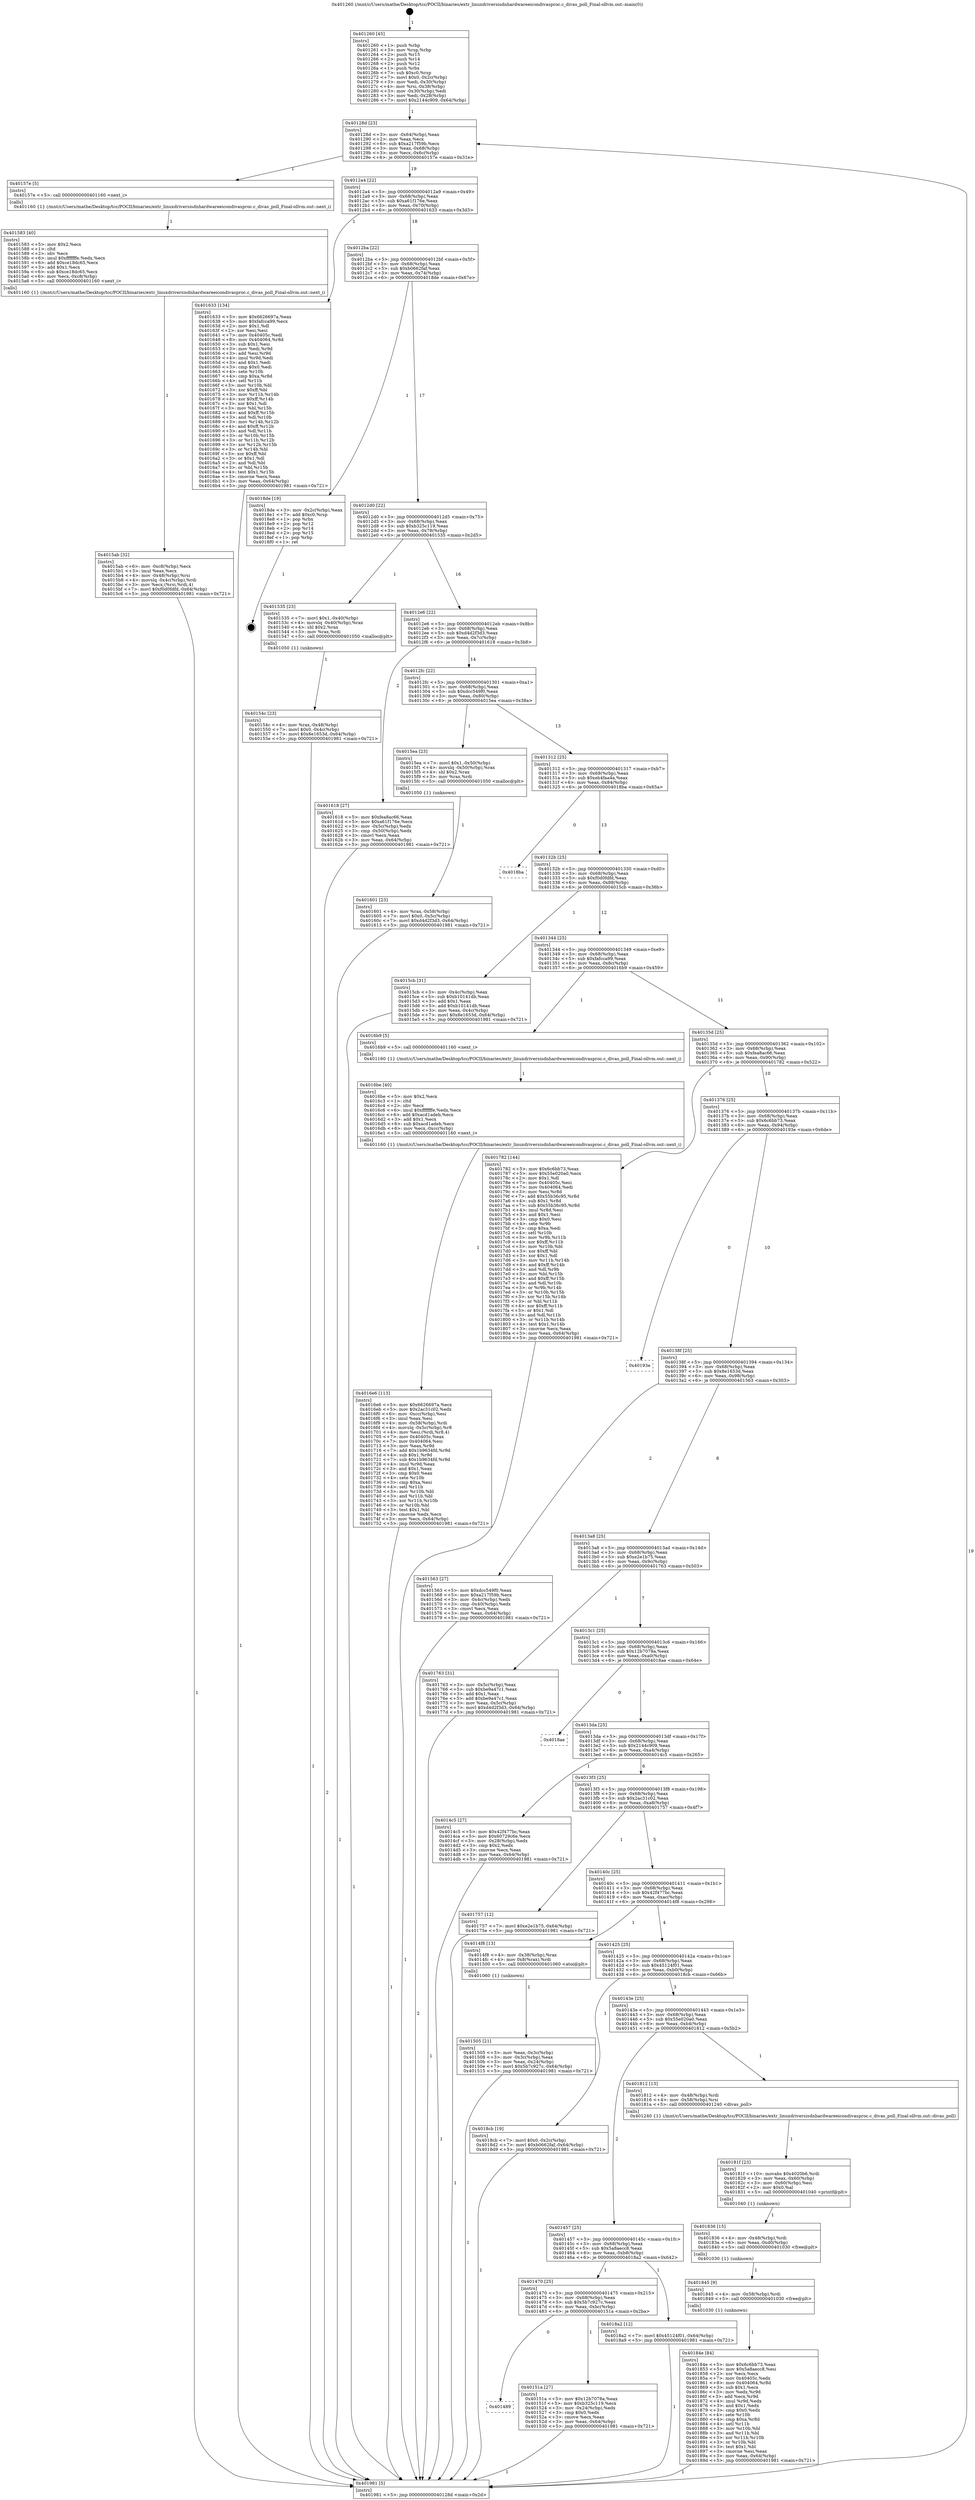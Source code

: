 digraph "0x401260" {
  label = "0x401260 (/mnt/c/Users/mathe/Desktop/tcc/POCII/binaries/extr_linuxdriversisdnhardwareeicondivasproc.c_divas_poll_Final-ollvm.out::main(0))"
  labelloc = "t"
  node[shape=record]

  Entry [label="",width=0.3,height=0.3,shape=circle,fillcolor=black,style=filled]
  "0x40128d" [label="{
     0x40128d [23]\l
     | [instrs]\l
     &nbsp;&nbsp;0x40128d \<+3\>: mov -0x64(%rbp),%eax\l
     &nbsp;&nbsp;0x401290 \<+2\>: mov %eax,%ecx\l
     &nbsp;&nbsp;0x401292 \<+6\>: sub $0xa217f59b,%ecx\l
     &nbsp;&nbsp;0x401298 \<+3\>: mov %eax,-0x68(%rbp)\l
     &nbsp;&nbsp;0x40129b \<+3\>: mov %ecx,-0x6c(%rbp)\l
     &nbsp;&nbsp;0x40129e \<+6\>: je 000000000040157e \<main+0x31e\>\l
  }"]
  "0x40157e" [label="{
     0x40157e [5]\l
     | [instrs]\l
     &nbsp;&nbsp;0x40157e \<+5\>: call 0000000000401160 \<next_i\>\l
     | [calls]\l
     &nbsp;&nbsp;0x401160 \{1\} (/mnt/c/Users/mathe/Desktop/tcc/POCII/binaries/extr_linuxdriversisdnhardwareeicondivasproc.c_divas_poll_Final-ollvm.out::next_i)\l
  }"]
  "0x4012a4" [label="{
     0x4012a4 [22]\l
     | [instrs]\l
     &nbsp;&nbsp;0x4012a4 \<+5\>: jmp 00000000004012a9 \<main+0x49\>\l
     &nbsp;&nbsp;0x4012a9 \<+3\>: mov -0x68(%rbp),%eax\l
     &nbsp;&nbsp;0x4012ac \<+5\>: sub $0xa61f176e,%eax\l
     &nbsp;&nbsp;0x4012b1 \<+3\>: mov %eax,-0x70(%rbp)\l
     &nbsp;&nbsp;0x4012b4 \<+6\>: je 0000000000401633 \<main+0x3d3\>\l
  }"]
  Exit [label="",width=0.3,height=0.3,shape=circle,fillcolor=black,style=filled,peripheries=2]
  "0x401633" [label="{
     0x401633 [134]\l
     | [instrs]\l
     &nbsp;&nbsp;0x401633 \<+5\>: mov $0x6626697a,%eax\l
     &nbsp;&nbsp;0x401638 \<+5\>: mov $0xfafcca99,%ecx\l
     &nbsp;&nbsp;0x40163d \<+2\>: mov $0x1,%dl\l
     &nbsp;&nbsp;0x40163f \<+2\>: xor %esi,%esi\l
     &nbsp;&nbsp;0x401641 \<+7\>: mov 0x40405c,%edi\l
     &nbsp;&nbsp;0x401648 \<+8\>: mov 0x404064,%r8d\l
     &nbsp;&nbsp;0x401650 \<+3\>: sub $0x1,%esi\l
     &nbsp;&nbsp;0x401653 \<+3\>: mov %edi,%r9d\l
     &nbsp;&nbsp;0x401656 \<+3\>: add %esi,%r9d\l
     &nbsp;&nbsp;0x401659 \<+4\>: imul %r9d,%edi\l
     &nbsp;&nbsp;0x40165d \<+3\>: and $0x1,%edi\l
     &nbsp;&nbsp;0x401660 \<+3\>: cmp $0x0,%edi\l
     &nbsp;&nbsp;0x401663 \<+4\>: sete %r10b\l
     &nbsp;&nbsp;0x401667 \<+4\>: cmp $0xa,%r8d\l
     &nbsp;&nbsp;0x40166b \<+4\>: setl %r11b\l
     &nbsp;&nbsp;0x40166f \<+3\>: mov %r10b,%bl\l
     &nbsp;&nbsp;0x401672 \<+3\>: xor $0xff,%bl\l
     &nbsp;&nbsp;0x401675 \<+3\>: mov %r11b,%r14b\l
     &nbsp;&nbsp;0x401678 \<+4\>: xor $0xff,%r14b\l
     &nbsp;&nbsp;0x40167c \<+3\>: xor $0x1,%dl\l
     &nbsp;&nbsp;0x40167f \<+3\>: mov %bl,%r15b\l
     &nbsp;&nbsp;0x401682 \<+4\>: and $0xff,%r15b\l
     &nbsp;&nbsp;0x401686 \<+3\>: and %dl,%r10b\l
     &nbsp;&nbsp;0x401689 \<+3\>: mov %r14b,%r12b\l
     &nbsp;&nbsp;0x40168c \<+4\>: and $0xff,%r12b\l
     &nbsp;&nbsp;0x401690 \<+3\>: and %dl,%r11b\l
     &nbsp;&nbsp;0x401693 \<+3\>: or %r10b,%r15b\l
     &nbsp;&nbsp;0x401696 \<+3\>: or %r11b,%r12b\l
     &nbsp;&nbsp;0x401699 \<+3\>: xor %r12b,%r15b\l
     &nbsp;&nbsp;0x40169c \<+3\>: or %r14b,%bl\l
     &nbsp;&nbsp;0x40169f \<+3\>: xor $0xff,%bl\l
     &nbsp;&nbsp;0x4016a2 \<+3\>: or $0x1,%dl\l
     &nbsp;&nbsp;0x4016a5 \<+2\>: and %dl,%bl\l
     &nbsp;&nbsp;0x4016a7 \<+3\>: or %bl,%r15b\l
     &nbsp;&nbsp;0x4016aa \<+4\>: test $0x1,%r15b\l
     &nbsp;&nbsp;0x4016ae \<+3\>: cmovne %ecx,%eax\l
     &nbsp;&nbsp;0x4016b1 \<+3\>: mov %eax,-0x64(%rbp)\l
     &nbsp;&nbsp;0x4016b4 \<+5\>: jmp 0000000000401981 \<main+0x721\>\l
  }"]
  "0x4012ba" [label="{
     0x4012ba [22]\l
     | [instrs]\l
     &nbsp;&nbsp;0x4012ba \<+5\>: jmp 00000000004012bf \<main+0x5f\>\l
     &nbsp;&nbsp;0x4012bf \<+3\>: mov -0x68(%rbp),%eax\l
     &nbsp;&nbsp;0x4012c2 \<+5\>: sub $0xb0662faf,%eax\l
     &nbsp;&nbsp;0x4012c7 \<+3\>: mov %eax,-0x74(%rbp)\l
     &nbsp;&nbsp;0x4012ca \<+6\>: je 00000000004018de \<main+0x67e\>\l
  }"]
  "0x40184e" [label="{
     0x40184e [84]\l
     | [instrs]\l
     &nbsp;&nbsp;0x40184e \<+5\>: mov $0x6c6bb73,%eax\l
     &nbsp;&nbsp;0x401853 \<+5\>: mov $0x5a8aecc8,%esi\l
     &nbsp;&nbsp;0x401858 \<+2\>: xor %ecx,%ecx\l
     &nbsp;&nbsp;0x40185a \<+7\>: mov 0x40405c,%edx\l
     &nbsp;&nbsp;0x401861 \<+8\>: mov 0x404064,%r8d\l
     &nbsp;&nbsp;0x401869 \<+3\>: sub $0x1,%ecx\l
     &nbsp;&nbsp;0x40186c \<+3\>: mov %edx,%r9d\l
     &nbsp;&nbsp;0x40186f \<+3\>: add %ecx,%r9d\l
     &nbsp;&nbsp;0x401872 \<+4\>: imul %r9d,%edx\l
     &nbsp;&nbsp;0x401876 \<+3\>: and $0x1,%edx\l
     &nbsp;&nbsp;0x401879 \<+3\>: cmp $0x0,%edx\l
     &nbsp;&nbsp;0x40187c \<+4\>: sete %r10b\l
     &nbsp;&nbsp;0x401880 \<+4\>: cmp $0xa,%r8d\l
     &nbsp;&nbsp;0x401884 \<+4\>: setl %r11b\l
     &nbsp;&nbsp;0x401888 \<+3\>: mov %r10b,%bl\l
     &nbsp;&nbsp;0x40188b \<+3\>: and %r11b,%bl\l
     &nbsp;&nbsp;0x40188e \<+3\>: xor %r11b,%r10b\l
     &nbsp;&nbsp;0x401891 \<+3\>: or %r10b,%bl\l
     &nbsp;&nbsp;0x401894 \<+3\>: test $0x1,%bl\l
     &nbsp;&nbsp;0x401897 \<+3\>: cmovne %esi,%eax\l
     &nbsp;&nbsp;0x40189a \<+3\>: mov %eax,-0x64(%rbp)\l
     &nbsp;&nbsp;0x40189d \<+5\>: jmp 0000000000401981 \<main+0x721\>\l
  }"]
  "0x4018de" [label="{
     0x4018de [19]\l
     | [instrs]\l
     &nbsp;&nbsp;0x4018de \<+3\>: mov -0x2c(%rbp),%eax\l
     &nbsp;&nbsp;0x4018e1 \<+7\>: add $0xc0,%rsp\l
     &nbsp;&nbsp;0x4018e8 \<+1\>: pop %rbx\l
     &nbsp;&nbsp;0x4018e9 \<+2\>: pop %r12\l
     &nbsp;&nbsp;0x4018eb \<+2\>: pop %r14\l
     &nbsp;&nbsp;0x4018ed \<+2\>: pop %r15\l
     &nbsp;&nbsp;0x4018ef \<+1\>: pop %rbp\l
     &nbsp;&nbsp;0x4018f0 \<+1\>: ret\l
  }"]
  "0x4012d0" [label="{
     0x4012d0 [22]\l
     | [instrs]\l
     &nbsp;&nbsp;0x4012d0 \<+5\>: jmp 00000000004012d5 \<main+0x75\>\l
     &nbsp;&nbsp;0x4012d5 \<+3\>: mov -0x68(%rbp),%eax\l
     &nbsp;&nbsp;0x4012d8 \<+5\>: sub $0xb325c119,%eax\l
     &nbsp;&nbsp;0x4012dd \<+3\>: mov %eax,-0x78(%rbp)\l
     &nbsp;&nbsp;0x4012e0 \<+6\>: je 0000000000401535 \<main+0x2d5\>\l
  }"]
  "0x401845" [label="{
     0x401845 [9]\l
     | [instrs]\l
     &nbsp;&nbsp;0x401845 \<+4\>: mov -0x58(%rbp),%rdi\l
     &nbsp;&nbsp;0x401849 \<+5\>: call 0000000000401030 \<free@plt\>\l
     | [calls]\l
     &nbsp;&nbsp;0x401030 \{1\} (unknown)\l
  }"]
  "0x401535" [label="{
     0x401535 [23]\l
     | [instrs]\l
     &nbsp;&nbsp;0x401535 \<+7\>: movl $0x1,-0x40(%rbp)\l
     &nbsp;&nbsp;0x40153c \<+4\>: movslq -0x40(%rbp),%rax\l
     &nbsp;&nbsp;0x401540 \<+4\>: shl $0x2,%rax\l
     &nbsp;&nbsp;0x401544 \<+3\>: mov %rax,%rdi\l
     &nbsp;&nbsp;0x401547 \<+5\>: call 0000000000401050 \<malloc@plt\>\l
     | [calls]\l
     &nbsp;&nbsp;0x401050 \{1\} (unknown)\l
  }"]
  "0x4012e6" [label="{
     0x4012e6 [22]\l
     | [instrs]\l
     &nbsp;&nbsp;0x4012e6 \<+5\>: jmp 00000000004012eb \<main+0x8b\>\l
     &nbsp;&nbsp;0x4012eb \<+3\>: mov -0x68(%rbp),%eax\l
     &nbsp;&nbsp;0x4012ee \<+5\>: sub $0xd4d2f3d3,%eax\l
     &nbsp;&nbsp;0x4012f3 \<+3\>: mov %eax,-0x7c(%rbp)\l
     &nbsp;&nbsp;0x4012f6 \<+6\>: je 0000000000401618 \<main+0x3b8\>\l
  }"]
  "0x401836" [label="{
     0x401836 [15]\l
     | [instrs]\l
     &nbsp;&nbsp;0x401836 \<+4\>: mov -0x48(%rbp),%rdi\l
     &nbsp;&nbsp;0x40183a \<+6\>: mov %eax,-0xd0(%rbp)\l
     &nbsp;&nbsp;0x401840 \<+5\>: call 0000000000401030 \<free@plt\>\l
     | [calls]\l
     &nbsp;&nbsp;0x401030 \{1\} (unknown)\l
  }"]
  "0x401618" [label="{
     0x401618 [27]\l
     | [instrs]\l
     &nbsp;&nbsp;0x401618 \<+5\>: mov $0xfea8ac66,%eax\l
     &nbsp;&nbsp;0x40161d \<+5\>: mov $0xa61f176e,%ecx\l
     &nbsp;&nbsp;0x401622 \<+3\>: mov -0x5c(%rbp),%edx\l
     &nbsp;&nbsp;0x401625 \<+3\>: cmp -0x50(%rbp),%edx\l
     &nbsp;&nbsp;0x401628 \<+3\>: cmovl %ecx,%eax\l
     &nbsp;&nbsp;0x40162b \<+3\>: mov %eax,-0x64(%rbp)\l
     &nbsp;&nbsp;0x40162e \<+5\>: jmp 0000000000401981 \<main+0x721\>\l
  }"]
  "0x4012fc" [label="{
     0x4012fc [22]\l
     | [instrs]\l
     &nbsp;&nbsp;0x4012fc \<+5\>: jmp 0000000000401301 \<main+0xa1\>\l
     &nbsp;&nbsp;0x401301 \<+3\>: mov -0x68(%rbp),%eax\l
     &nbsp;&nbsp;0x401304 \<+5\>: sub $0xdcc549f0,%eax\l
     &nbsp;&nbsp;0x401309 \<+3\>: mov %eax,-0x80(%rbp)\l
     &nbsp;&nbsp;0x40130c \<+6\>: je 00000000004015ea \<main+0x38a\>\l
  }"]
  "0x40181f" [label="{
     0x40181f [23]\l
     | [instrs]\l
     &nbsp;&nbsp;0x40181f \<+10\>: movabs $0x4020b6,%rdi\l
     &nbsp;&nbsp;0x401829 \<+3\>: mov %eax,-0x60(%rbp)\l
     &nbsp;&nbsp;0x40182c \<+3\>: mov -0x60(%rbp),%esi\l
     &nbsp;&nbsp;0x40182f \<+2\>: mov $0x0,%al\l
     &nbsp;&nbsp;0x401831 \<+5\>: call 0000000000401040 \<printf@plt\>\l
     | [calls]\l
     &nbsp;&nbsp;0x401040 \{1\} (unknown)\l
  }"]
  "0x4015ea" [label="{
     0x4015ea [23]\l
     | [instrs]\l
     &nbsp;&nbsp;0x4015ea \<+7\>: movl $0x1,-0x50(%rbp)\l
     &nbsp;&nbsp;0x4015f1 \<+4\>: movslq -0x50(%rbp),%rax\l
     &nbsp;&nbsp;0x4015f5 \<+4\>: shl $0x2,%rax\l
     &nbsp;&nbsp;0x4015f9 \<+3\>: mov %rax,%rdi\l
     &nbsp;&nbsp;0x4015fc \<+5\>: call 0000000000401050 \<malloc@plt\>\l
     | [calls]\l
     &nbsp;&nbsp;0x401050 \{1\} (unknown)\l
  }"]
  "0x401312" [label="{
     0x401312 [25]\l
     | [instrs]\l
     &nbsp;&nbsp;0x401312 \<+5\>: jmp 0000000000401317 \<main+0xb7\>\l
     &nbsp;&nbsp;0x401317 \<+3\>: mov -0x68(%rbp),%eax\l
     &nbsp;&nbsp;0x40131a \<+5\>: sub $0xeb4faa4a,%eax\l
     &nbsp;&nbsp;0x40131f \<+6\>: mov %eax,-0x84(%rbp)\l
     &nbsp;&nbsp;0x401325 \<+6\>: je 00000000004018ba \<main+0x65a\>\l
  }"]
  "0x4016e6" [label="{
     0x4016e6 [113]\l
     | [instrs]\l
     &nbsp;&nbsp;0x4016e6 \<+5\>: mov $0x6626697a,%ecx\l
     &nbsp;&nbsp;0x4016eb \<+5\>: mov $0x2ac31c02,%edx\l
     &nbsp;&nbsp;0x4016f0 \<+6\>: mov -0xcc(%rbp),%esi\l
     &nbsp;&nbsp;0x4016f6 \<+3\>: imul %eax,%esi\l
     &nbsp;&nbsp;0x4016f9 \<+4\>: mov -0x58(%rbp),%rdi\l
     &nbsp;&nbsp;0x4016fd \<+4\>: movslq -0x5c(%rbp),%r8\l
     &nbsp;&nbsp;0x401701 \<+4\>: mov %esi,(%rdi,%r8,4)\l
     &nbsp;&nbsp;0x401705 \<+7\>: mov 0x40405c,%eax\l
     &nbsp;&nbsp;0x40170c \<+7\>: mov 0x404064,%esi\l
     &nbsp;&nbsp;0x401713 \<+3\>: mov %eax,%r9d\l
     &nbsp;&nbsp;0x401716 \<+7\>: add $0x1b9634fd,%r9d\l
     &nbsp;&nbsp;0x40171d \<+4\>: sub $0x1,%r9d\l
     &nbsp;&nbsp;0x401721 \<+7\>: sub $0x1b9634fd,%r9d\l
     &nbsp;&nbsp;0x401728 \<+4\>: imul %r9d,%eax\l
     &nbsp;&nbsp;0x40172c \<+3\>: and $0x1,%eax\l
     &nbsp;&nbsp;0x40172f \<+3\>: cmp $0x0,%eax\l
     &nbsp;&nbsp;0x401732 \<+4\>: sete %r10b\l
     &nbsp;&nbsp;0x401736 \<+3\>: cmp $0xa,%esi\l
     &nbsp;&nbsp;0x401739 \<+4\>: setl %r11b\l
     &nbsp;&nbsp;0x40173d \<+3\>: mov %r10b,%bl\l
     &nbsp;&nbsp;0x401740 \<+3\>: and %r11b,%bl\l
     &nbsp;&nbsp;0x401743 \<+3\>: xor %r11b,%r10b\l
     &nbsp;&nbsp;0x401746 \<+3\>: or %r10b,%bl\l
     &nbsp;&nbsp;0x401749 \<+3\>: test $0x1,%bl\l
     &nbsp;&nbsp;0x40174c \<+3\>: cmovne %edx,%ecx\l
     &nbsp;&nbsp;0x40174f \<+3\>: mov %ecx,-0x64(%rbp)\l
     &nbsp;&nbsp;0x401752 \<+5\>: jmp 0000000000401981 \<main+0x721\>\l
  }"]
  "0x4018ba" [label="{
     0x4018ba\l
  }", style=dashed]
  "0x40132b" [label="{
     0x40132b [25]\l
     | [instrs]\l
     &nbsp;&nbsp;0x40132b \<+5\>: jmp 0000000000401330 \<main+0xd0\>\l
     &nbsp;&nbsp;0x401330 \<+3\>: mov -0x68(%rbp),%eax\l
     &nbsp;&nbsp;0x401333 \<+5\>: sub $0xf0d0fdfd,%eax\l
     &nbsp;&nbsp;0x401338 \<+6\>: mov %eax,-0x88(%rbp)\l
     &nbsp;&nbsp;0x40133e \<+6\>: je 00000000004015cb \<main+0x36b\>\l
  }"]
  "0x4016be" [label="{
     0x4016be [40]\l
     | [instrs]\l
     &nbsp;&nbsp;0x4016be \<+5\>: mov $0x2,%ecx\l
     &nbsp;&nbsp;0x4016c3 \<+1\>: cltd\l
     &nbsp;&nbsp;0x4016c4 \<+2\>: idiv %ecx\l
     &nbsp;&nbsp;0x4016c6 \<+6\>: imul $0xfffffffe,%edx,%ecx\l
     &nbsp;&nbsp;0x4016cc \<+6\>: add $0xacd1adeb,%ecx\l
     &nbsp;&nbsp;0x4016d2 \<+3\>: add $0x1,%ecx\l
     &nbsp;&nbsp;0x4016d5 \<+6\>: sub $0xacd1adeb,%ecx\l
     &nbsp;&nbsp;0x4016db \<+6\>: mov %ecx,-0xcc(%rbp)\l
     &nbsp;&nbsp;0x4016e1 \<+5\>: call 0000000000401160 \<next_i\>\l
     | [calls]\l
     &nbsp;&nbsp;0x401160 \{1\} (/mnt/c/Users/mathe/Desktop/tcc/POCII/binaries/extr_linuxdriversisdnhardwareeicondivasproc.c_divas_poll_Final-ollvm.out::next_i)\l
  }"]
  "0x4015cb" [label="{
     0x4015cb [31]\l
     | [instrs]\l
     &nbsp;&nbsp;0x4015cb \<+3\>: mov -0x4c(%rbp),%eax\l
     &nbsp;&nbsp;0x4015ce \<+5\>: sub $0xb10141db,%eax\l
     &nbsp;&nbsp;0x4015d3 \<+3\>: add $0x1,%eax\l
     &nbsp;&nbsp;0x4015d6 \<+5\>: add $0xb10141db,%eax\l
     &nbsp;&nbsp;0x4015db \<+3\>: mov %eax,-0x4c(%rbp)\l
     &nbsp;&nbsp;0x4015de \<+7\>: movl $0x8e1653d,-0x64(%rbp)\l
     &nbsp;&nbsp;0x4015e5 \<+5\>: jmp 0000000000401981 \<main+0x721\>\l
  }"]
  "0x401344" [label="{
     0x401344 [25]\l
     | [instrs]\l
     &nbsp;&nbsp;0x401344 \<+5\>: jmp 0000000000401349 \<main+0xe9\>\l
     &nbsp;&nbsp;0x401349 \<+3\>: mov -0x68(%rbp),%eax\l
     &nbsp;&nbsp;0x40134c \<+5\>: sub $0xfafcca99,%eax\l
     &nbsp;&nbsp;0x401351 \<+6\>: mov %eax,-0x8c(%rbp)\l
     &nbsp;&nbsp;0x401357 \<+6\>: je 00000000004016b9 \<main+0x459\>\l
  }"]
  "0x401601" [label="{
     0x401601 [23]\l
     | [instrs]\l
     &nbsp;&nbsp;0x401601 \<+4\>: mov %rax,-0x58(%rbp)\l
     &nbsp;&nbsp;0x401605 \<+7\>: movl $0x0,-0x5c(%rbp)\l
     &nbsp;&nbsp;0x40160c \<+7\>: movl $0xd4d2f3d3,-0x64(%rbp)\l
     &nbsp;&nbsp;0x401613 \<+5\>: jmp 0000000000401981 \<main+0x721\>\l
  }"]
  "0x4016b9" [label="{
     0x4016b9 [5]\l
     | [instrs]\l
     &nbsp;&nbsp;0x4016b9 \<+5\>: call 0000000000401160 \<next_i\>\l
     | [calls]\l
     &nbsp;&nbsp;0x401160 \{1\} (/mnt/c/Users/mathe/Desktop/tcc/POCII/binaries/extr_linuxdriversisdnhardwareeicondivasproc.c_divas_poll_Final-ollvm.out::next_i)\l
  }"]
  "0x40135d" [label="{
     0x40135d [25]\l
     | [instrs]\l
     &nbsp;&nbsp;0x40135d \<+5\>: jmp 0000000000401362 \<main+0x102\>\l
     &nbsp;&nbsp;0x401362 \<+3\>: mov -0x68(%rbp),%eax\l
     &nbsp;&nbsp;0x401365 \<+5\>: sub $0xfea8ac66,%eax\l
     &nbsp;&nbsp;0x40136a \<+6\>: mov %eax,-0x90(%rbp)\l
     &nbsp;&nbsp;0x401370 \<+6\>: je 0000000000401782 \<main+0x522\>\l
  }"]
  "0x4015ab" [label="{
     0x4015ab [32]\l
     | [instrs]\l
     &nbsp;&nbsp;0x4015ab \<+6\>: mov -0xc8(%rbp),%ecx\l
     &nbsp;&nbsp;0x4015b1 \<+3\>: imul %eax,%ecx\l
     &nbsp;&nbsp;0x4015b4 \<+4\>: mov -0x48(%rbp),%rsi\l
     &nbsp;&nbsp;0x4015b8 \<+4\>: movslq -0x4c(%rbp),%rdi\l
     &nbsp;&nbsp;0x4015bc \<+3\>: mov %ecx,(%rsi,%rdi,4)\l
     &nbsp;&nbsp;0x4015bf \<+7\>: movl $0xf0d0fdfd,-0x64(%rbp)\l
     &nbsp;&nbsp;0x4015c6 \<+5\>: jmp 0000000000401981 \<main+0x721\>\l
  }"]
  "0x401782" [label="{
     0x401782 [144]\l
     | [instrs]\l
     &nbsp;&nbsp;0x401782 \<+5\>: mov $0x6c6bb73,%eax\l
     &nbsp;&nbsp;0x401787 \<+5\>: mov $0x55e020a0,%ecx\l
     &nbsp;&nbsp;0x40178c \<+2\>: mov $0x1,%dl\l
     &nbsp;&nbsp;0x40178e \<+7\>: mov 0x40405c,%esi\l
     &nbsp;&nbsp;0x401795 \<+7\>: mov 0x404064,%edi\l
     &nbsp;&nbsp;0x40179c \<+3\>: mov %esi,%r8d\l
     &nbsp;&nbsp;0x40179f \<+7\>: add $0x55b36c95,%r8d\l
     &nbsp;&nbsp;0x4017a6 \<+4\>: sub $0x1,%r8d\l
     &nbsp;&nbsp;0x4017aa \<+7\>: sub $0x55b36c95,%r8d\l
     &nbsp;&nbsp;0x4017b1 \<+4\>: imul %r8d,%esi\l
     &nbsp;&nbsp;0x4017b5 \<+3\>: and $0x1,%esi\l
     &nbsp;&nbsp;0x4017b8 \<+3\>: cmp $0x0,%esi\l
     &nbsp;&nbsp;0x4017bb \<+4\>: sete %r9b\l
     &nbsp;&nbsp;0x4017bf \<+3\>: cmp $0xa,%edi\l
     &nbsp;&nbsp;0x4017c2 \<+4\>: setl %r10b\l
     &nbsp;&nbsp;0x4017c6 \<+3\>: mov %r9b,%r11b\l
     &nbsp;&nbsp;0x4017c9 \<+4\>: xor $0xff,%r11b\l
     &nbsp;&nbsp;0x4017cd \<+3\>: mov %r10b,%bl\l
     &nbsp;&nbsp;0x4017d0 \<+3\>: xor $0xff,%bl\l
     &nbsp;&nbsp;0x4017d3 \<+3\>: xor $0x1,%dl\l
     &nbsp;&nbsp;0x4017d6 \<+3\>: mov %r11b,%r14b\l
     &nbsp;&nbsp;0x4017d9 \<+4\>: and $0xff,%r14b\l
     &nbsp;&nbsp;0x4017dd \<+3\>: and %dl,%r9b\l
     &nbsp;&nbsp;0x4017e0 \<+3\>: mov %bl,%r15b\l
     &nbsp;&nbsp;0x4017e3 \<+4\>: and $0xff,%r15b\l
     &nbsp;&nbsp;0x4017e7 \<+3\>: and %dl,%r10b\l
     &nbsp;&nbsp;0x4017ea \<+3\>: or %r9b,%r14b\l
     &nbsp;&nbsp;0x4017ed \<+3\>: or %r10b,%r15b\l
     &nbsp;&nbsp;0x4017f0 \<+3\>: xor %r15b,%r14b\l
     &nbsp;&nbsp;0x4017f3 \<+3\>: or %bl,%r11b\l
     &nbsp;&nbsp;0x4017f6 \<+4\>: xor $0xff,%r11b\l
     &nbsp;&nbsp;0x4017fa \<+3\>: or $0x1,%dl\l
     &nbsp;&nbsp;0x4017fd \<+3\>: and %dl,%r11b\l
     &nbsp;&nbsp;0x401800 \<+3\>: or %r11b,%r14b\l
     &nbsp;&nbsp;0x401803 \<+4\>: test $0x1,%r14b\l
     &nbsp;&nbsp;0x401807 \<+3\>: cmovne %ecx,%eax\l
     &nbsp;&nbsp;0x40180a \<+3\>: mov %eax,-0x64(%rbp)\l
     &nbsp;&nbsp;0x40180d \<+5\>: jmp 0000000000401981 \<main+0x721\>\l
  }"]
  "0x401376" [label="{
     0x401376 [25]\l
     | [instrs]\l
     &nbsp;&nbsp;0x401376 \<+5\>: jmp 000000000040137b \<main+0x11b\>\l
     &nbsp;&nbsp;0x40137b \<+3\>: mov -0x68(%rbp),%eax\l
     &nbsp;&nbsp;0x40137e \<+5\>: sub $0x6c6bb73,%eax\l
     &nbsp;&nbsp;0x401383 \<+6\>: mov %eax,-0x94(%rbp)\l
     &nbsp;&nbsp;0x401389 \<+6\>: je 000000000040193e \<main+0x6de\>\l
  }"]
  "0x401583" [label="{
     0x401583 [40]\l
     | [instrs]\l
     &nbsp;&nbsp;0x401583 \<+5\>: mov $0x2,%ecx\l
     &nbsp;&nbsp;0x401588 \<+1\>: cltd\l
     &nbsp;&nbsp;0x401589 \<+2\>: idiv %ecx\l
     &nbsp;&nbsp;0x40158b \<+6\>: imul $0xfffffffe,%edx,%ecx\l
     &nbsp;&nbsp;0x401591 \<+6\>: add $0xce18dc65,%ecx\l
     &nbsp;&nbsp;0x401597 \<+3\>: add $0x1,%ecx\l
     &nbsp;&nbsp;0x40159a \<+6\>: sub $0xce18dc65,%ecx\l
     &nbsp;&nbsp;0x4015a0 \<+6\>: mov %ecx,-0xc8(%rbp)\l
     &nbsp;&nbsp;0x4015a6 \<+5\>: call 0000000000401160 \<next_i\>\l
     | [calls]\l
     &nbsp;&nbsp;0x401160 \{1\} (/mnt/c/Users/mathe/Desktop/tcc/POCII/binaries/extr_linuxdriversisdnhardwareeicondivasproc.c_divas_poll_Final-ollvm.out::next_i)\l
  }"]
  "0x40193e" [label="{
     0x40193e\l
  }", style=dashed]
  "0x40138f" [label="{
     0x40138f [25]\l
     | [instrs]\l
     &nbsp;&nbsp;0x40138f \<+5\>: jmp 0000000000401394 \<main+0x134\>\l
     &nbsp;&nbsp;0x401394 \<+3\>: mov -0x68(%rbp),%eax\l
     &nbsp;&nbsp;0x401397 \<+5\>: sub $0x8e1653d,%eax\l
     &nbsp;&nbsp;0x40139c \<+6\>: mov %eax,-0x98(%rbp)\l
     &nbsp;&nbsp;0x4013a2 \<+6\>: je 0000000000401563 \<main+0x303\>\l
  }"]
  "0x40154c" [label="{
     0x40154c [23]\l
     | [instrs]\l
     &nbsp;&nbsp;0x40154c \<+4\>: mov %rax,-0x48(%rbp)\l
     &nbsp;&nbsp;0x401550 \<+7\>: movl $0x0,-0x4c(%rbp)\l
     &nbsp;&nbsp;0x401557 \<+7\>: movl $0x8e1653d,-0x64(%rbp)\l
     &nbsp;&nbsp;0x40155e \<+5\>: jmp 0000000000401981 \<main+0x721\>\l
  }"]
  "0x401563" [label="{
     0x401563 [27]\l
     | [instrs]\l
     &nbsp;&nbsp;0x401563 \<+5\>: mov $0xdcc549f0,%eax\l
     &nbsp;&nbsp;0x401568 \<+5\>: mov $0xa217f59b,%ecx\l
     &nbsp;&nbsp;0x40156d \<+3\>: mov -0x4c(%rbp),%edx\l
     &nbsp;&nbsp;0x401570 \<+3\>: cmp -0x40(%rbp),%edx\l
     &nbsp;&nbsp;0x401573 \<+3\>: cmovl %ecx,%eax\l
     &nbsp;&nbsp;0x401576 \<+3\>: mov %eax,-0x64(%rbp)\l
     &nbsp;&nbsp;0x401579 \<+5\>: jmp 0000000000401981 \<main+0x721\>\l
  }"]
  "0x4013a8" [label="{
     0x4013a8 [25]\l
     | [instrs]\l
     &nbsp;&nbsp;0x4013a8 \<+5\>: jmp 00000000004013ad \<main+0x14d\>\l
     &nbsp;&nbsp;0x4013ad \<+3\>: mov -0x68(%rbp),%eax\l
     &nbsp;&nbsp;0x4013b0 \<+5\>: sub $0xe2e1b75,%eax\l
     &nbsp;&nbsp;0x4013b5 \<+6\>: mov %eax,-0x9c(%rbp)\l
     &nbsp;&nbsp;0x4013bb \<+6\>: je 0000000000401763 \<main+0x503\>\l
  }"]
  "0x401489" [label="{
     0x401489\l
  }", style=dashed]
  "0x401763" [label="{
     0x401763 [31]\l
     | [instrs]\l
     &nbsp;&nbsp;0x401763 \<+3\>: mov -0x5c(%rbp),%eax\l
     &nbsp;&nbsp;0x401766 \<+5\>: sub $0xbe9a47c1,%eax\l
     &nbsp;&nbsp;0x40176b \<+3\>: add $0x1,%eax\l
     &nbsp;&nbsp;0x40176e \<+5\>: add $0xbe9a47c1,%eax\l
     &nbsp;&nbsp;0x401773 \<+3\>: mov %eax,-0x5c(%rbp)\l
     &nbsp;&nbsp;0x401776 \<+7\>: movl $0xd4d2f3d3,-0x64(%rbp)\l
     &nbsp;&nbsp;0x40177d \<+5\>: jmp 0000000000401981 \<main+0x721\>\l
  }"]
  "0x4013c1" [label="{
     0x4013c1 [25]\l
     | [instrs]\l
     &nbsp;&nbsp;0x4013c1 \<+5\>: jmp 00000000004013c6 \<main+0x166\>\l
     &nbsp;&nbsp;0x4013c6 \<+3\>: mov -0x68(%rbp),%eax\l
     &nbsp;&nbsp;0x4013c9 \<+5\>: sub $0x12b7078a,%eax\l
     &nbsp;&nbsp;0x4013ce \<+6\>: mov %eax,-0xa0(%rbp)\l
     &nbsp;&nbsp;0x4013d4 \<+6\>: je 00000000004018ae \<main+0x64e\>\l
  }"]
  "0x40151a" [label="{
     0x40151a [27]\l
     | [instrs]\l
     &nbsp;&nbsp;0x40151a \<+5\>: mov $0x12b7078a,%eax\l
     &nbsp;&nbsp;0x40151f \<+5\>: mov $0xb325c119,%ecx\l
     &nbsp;&nbsp;0x401524 \<+3\>: mov -0x24(%rbp),%edx\l
     &nbsp;&nbsp;0x401527 \<+3\>: cmp $0x0,%edx\l
     &nbsp;&nbsp;0x40152a \<+3\>: cmove %ecx,%eax\l
     &nbsp;&nbsp;0x40152d \<+3\>: mov %eax,-0x64(%rbp)\l
     &nbsp;&nbsp;0x401530 \<+5\>: jmp 0000000000401981 \<main+0x721\>\l
  }"]
  "0x4018ae" [label="{
     0x4018ae\l
  }", style=dashed]
  "0x4013da" [label="{
     0x4013da [25]\l
     | [instrs]\l
     &nbsp;&nbsp;0x4013da \<+5\>: jmp 00000000004013df \<main+0x17f\>\l
     &nbsp;&nbsp;0x4013df \<+3\>: mov -0x68(%rbp),%eax\l
     &nbsp;&nbsp;0x4013e2 \<+5\>: sub $0x2144c909,%eax\l
     &nbsp;&nbsp;0x4013e7 \<+6\>: mov %eax,-0xa4(%rbp)\l
     &nbsp;&nbsp;0x4013ed \<+6\>: je 00000000004014c5 \<main+0x265\>\l
  }"]
  "0x401470" [label="{
     0x401470 [25]\l
     | [instrs]\l
     &nbsp;&nbsp;0x401470 \<+5\>: jmp 0000000000401475 \<main+0x215\>\l
     &nbsp;&nbsp;0x401475 \<+3\>: mov -0x68(%rbp),%eax\l
     &nbsp;&nbsp;0x401478 \<+5\>: sub $0x5b7c927c,%eax\l
     &nbsp;&nbsp;0x40147d \<+6\>: mov %eax,-0xbc(%rbp)\l
     &nbsp;&nbsp;0x401483 \<+6\>: je 000000000040151a \<main+0x2ba\>\l
  }"]
  "0x4014c5" [label="{
     0x4014c5 [27]\l
     | [instrs]\l
     &nbsp;&nbsp;0x4014c5 \<+5\>: mov $0x42f477bc,%eax\l
     &nbsp;&nbsp;0x4014ca \<+5\>: mov $0x60729c6e,%ecx\l
     &nbsp;&nbsp;0x4014cf \<+3\>: mov -0x28(%rbp),%edx\l
     &nbsp;&nbsp;0x4014d2 \<+3\>: cmp $0x2,%edx\l
     &nbsp;&nbsp;0x4014d5 \<+3\>: cmovne %ecx,%eax\l
     &nbsp;&nbsp;0x4014d8 \<+3\>: mov %eax,-0x64(%rbp)\l
     &nbsp;&nbsp;0x4014db \<+5\>: jmp 0000000000401981 \<main+0x721\>\l
  }"]
  "0x4013f3" [label="{
     0x4013f3 [25]\l
     | [instrs]\l
     &nbsp;&nbsp;0x4013f3 \<+5\>: jmp 00000000004013f8 \<main+0x198\>\l
     &nbsp;&nbsp;0x4013f8 \<+3\>: mov -0x68(%rbp),%eax\l
     &nbsp;&nbsp;0x4013fb \<+5\>: sub $0x2ac31c02,%eax\l
     &nbsp;&nbsp;0x401400 \<+6\>: mov %eax,-0xa8(%rbp)\l
     &nbsp;&nbsp;0x401406 \<+6\>: je 0000000000401757 \<main+0x4f7\>\l
  }"]
  "0x401981" [label="{
     0x401981 [5]\l
     | [instrs]\l
     &nbsp;&nbsp;0x401981 \<+5\>: jmp 000000000040128d \<main+0x2d\>\l
  }"]
  "0x401260" [label="{
     0x401260 [45]\l
     | [instrs]\l
     &nbsp;&nbsp;0x401260 \<+1\>: push %rbp\l
     &nbsp;&nbsp;0x401261 \<+3\>: mov %rsp,%rbp\l
     &nbsp;&nbsp;0x401264 \<+2\>: push %r15\l
     &nbsp;&nbsp;0x401266 \<+2\>: push %r14\l
     &nbsp;&nbsp;0x401268 \<+2\>: push %r12\l
     &nbsp;&nbsp;0x40126a \<+1\>: push %rbx\l
     &nbsp;&nbsp;0x40126b \<+7\>: sub $0xc0,%rsp\l
     &nbsp;&nbsp;0x401272 \<+7\>: movl $0x0,-0x2c(%rbp)\l
     &nbsp;&nbsp;0x401279 \<+3\>: mov %edi,-0x30(%rbp)\l
     &nbsp;&nbsp;0x40127c \<+4\>: mov %rsi,-0x38(%rbp)\l
     &nbsp;&nbsp;0x401280 \<+3\>: mov -0x30(%rbp),%edi\l
     &nbsp;&nbsp;0x401283 \<+3\>: mov %edi,-0x28(%rbp)\l
     &nbsp;&nbsp;0x401286 \<+7\>: movl $0x2144c909,-0x64(%rbp)\l
  }"]
  "0x4018a2" [label="{
     0x4018a2 [12]\l
     | [instrs]\l
     &nbsp;&nbsp;0x4018a2 \<+7\>: movl $0x45124f01,-0x64(%rbp)\l
     &nbsp;&nbsp;0x4018a9 \<+5\>: jmp 0000000000401981 \<main+0x721\>\l
  }"]
  "0x401757" [label="{
     0x401757 [12]\l
     | [instrs]\l
     &nbsp;&nbsp;0x401757 \<+7\>: movl $0xe2e1b75,-0x64(%rbp)\l
     &nbsp;&nbsp;0x40175e \<+5\>: jmp 0000000000401981 \<main+0x721\>\l
  }"]
  "0x40140c" [label="{
     0x40140c [25]\l
     | [instrs]\l
     &nbsp;&nbsp;0x40140c \<+5\>: jmp 0000000000401411 \<main+0x1b1\>\l
     &nbsp;&nbsp;0x401411 \<+3\>: mov -0x68(%rbp),%eax\l
     &nbsp;&nbsp;0x401414 \<+5\>: sub $0x42f477bc,%eax\l
     &nbsp;&nbsp;0x401419 \<+6\>: mov %eax,-0xac(%rbp)\l
     &nbsp;&nbsp;0x40141f \<+6\>: je 00000000004014f8 \<main+0x298\>\l
  }"]
  "0x401457" [label="{
     0x401457 [25]\l
     | [instrs]\l
     &nbsp;&nbsp;0x401457 \<+5\>: jmp 000000000040145c \<main+0x1fc\>\l
     &nbsp;&nbsp;0x40145c \<+3\>: mov -0x68(%rbp),%eax\l
     &nbsp;&nbsp;0x40145f \<+5\>: sub $0x5a8aecc8,%eax\l
     &nbsp;&nbsp;0x401464 \<+6\>: mov %eax,-0xb8(%rbp)\l
     &nbsp;&nbsp;0x40146a \<+6\>: je 00000000004018a2 \<main+0x642\>\l
  }"]
  "0x4014f8" [label="{
     0x4014f8 [13]\l
     | [instrs]\l
     &nbsp;&nbsp;0x4014f8 \<+4\>: mov -0x38(%rbp),%rax\l
     &nbsp;&nbsp;0x4014fc \<+4\>: mov 0x8(%rax),%rdi\l
     &nbsp;&nbsp;0x401500 \<+5\>: call 0000000000401060 \<atoi@plt\>\l
     | [calls]\l
     &nbsp;&nbsp;0x401060 \{1\} (unknown)\l
  }"]
  "0x401425" [label="{
     0x401425 [25]\l
     | [instrs]\l
     &nbsp;&nbsp;0x401425 \<+5\>: jmp 000000000040142a \<main+0x1ca\>\l
     &nbsp;&nbsp;0x40142a \<+3\>: mov -0x68(%rbp),%eax\l
     &nbsp;&nbsp;0x40142d \<+5\>: sub $0x45124f01,%eax\l
     &nbsp;&nbsp;0x401432 \<+6\>: mov %eax,-0xb0(%rbp)\l
     &nbsp;&nbsp;0x401438 \<+6\>: je 00000000004018cb \<main+0x66b\>\l
  }"]
  "0x401505" [label="{
     0x401505 [21]\l
     | [instrs]\l
     &nbsp;&nbsp;0x401505 \<+3\>: mov %eax,-0x3c(%rbp)\l
     &nbsp;&nbsp;0x401508 \<+3\>: mov -0x3c(%rbp),%eax\l
     &nbsp;&nbsp;0x40150b \<+3\>: mov %eax,-0x24(%rbp)\l
     &nbsp;&nbsp;0x40150e \<+7\>: movl $0x5b7c927c,-0x64(%rbp)\l
     &nbsp;&nbsp;0x401515 \<+5\>: jmp 0000000000401981 \<main+0x721\>\l
  }"]
  "0x401812" [label="{
     0x401812 [13]\l
     | [instrs]\l
     &nbsp;&nbsp;0x401812 \<+4\>: mov -0x48(%rbp),%rdi\l
     &nbsp;&nbsp;0x401816 \<+4\>: mov -0x58(%rbp),%rsi\l
     &nbsp;&nbsp;0x40181a \<+5\>: call 0000000000401240 \<divas_poll\>\l
     | [calls]\l
     &nbsp;&nbsp;0x401240 \{1\} (/mnt/c/Users/mathe/Desktop/tcc/POCII/binaries/extr_linuxdriversisdnhardwareeicondivasproc.c_divas_poll_Final-ollvm.out::divas_poll)\l
  }"]
  "0x4018cb" [label="{
     0x4018cb [19]\l
     | [instrs]\l
     &nbsp;&nbsp;0x4018cb \<+7\>: movl $0x0,-0x2c(%rbp)\l
     &nbsp;&nbsp;0x4018d2 \<+7\>: movl $0xb0662faf,-0x64(%rbp)\l
     &nbsp;&nbsp;0x4018d9 \<+5\>: jmp 0000000000401981 \<main+0x721\>\l
  }"]
  "0x40143e" [label="{
     0x40143e [25]\l
     | [instrs]\l
     &nbsp;&nbsp;0x40143e \<+5\>: jmp 0000000000401443 \<main+0x1e3\>\l
     &nbsp;&nbsp;0x401443 \<+3\>: mov -0x68(%rbp),%eax\l
     &nbsp;&nbsp;0x401446 \<+5\>: sub $0x55e020a0,%eax\l
     &nbsp;&nbsp;0x40144b \<+6\>: mov %eax,-0xb4(%rbp)\l
     &nbsp;&nbsp;0x401451 \<+6\>: je 0000000000401812 \<main+0x5b2\>\l
  }"]
  Entry -> "0x401260" [label=" 1"]
  "0x40128d" -> "0x40157e" [label=" 1"]
  "0x40128d" -> "0x4012a4" [label=" 19"]
  "0x4018de" -> Exit [label=" 1"]
  "0x4012a4" -> "0x401633" [label=" 1"]
  "0x4012a4" -> "0x4012ba" [label=" 18"]
  "0x4018cb" -> "0x401981" [label=" 1"]
  "0x4012ba" -> "0x4018de" [label=" 1"]
  "0x4012ba" -> "0x4012d0" [label=" 17"]
  "0x4018a2" -> "0x401981" [label=" 1"]
  "0x4012d0" -> "0x401535" [label=" 1"]
  "0x4012d0" -> "0x4012e6" [label=" 16"]
  "0x40184e" -> "0x401981" [label=" 1"]
  "0x4012e6" -> "0x401618" [label=" 2"]
  "0x4012e6" -> "0x4012fc" [label=" 14"]
  "0x401845" -> "0x40184e" [label=" 1"]
  "0x4012fc" -> "0x4015ea" [label=" 1"]
  "0x4012fc" -> "0x401312" [label=" 13"]
  "0x401836" -> "0x401845" [label=" 1"]
  "0x401312" -> "0x4018ba" [label=" 0"]
  "0x401312" -> "0x40132b" [label=" 13"]
  "0x40181f" -> "0x401836" [label=" 1"]
  "0x40132b" -> "0x4015cb" [label=" 1"]
  "0x40132b" -> "0x401344" [label=" 12"]
  "0x401812" -> "0x40181f" [label=" 1"]
  "0x401344" -> "0x4016b9" [label=" 1"]
  "0x401344" -> "0x40135d" [label=" 11"]
  "0x401782" -> "0x401981" [label=" 1"]
  "0x40135d" -> "0x401782" [label=" 1"]
  "0x40135d" -> "0x401376" [label=" 10"]
  "0x401763" -> "0x401981" [label=" 1"]
  "0x401376" -> "0x40193e" [label=" 0"]
  "0x401376" -> "0x40138f" [label=" 10"]
  "0x401757" -> "0x401981" [label=" 1"]
  "0x40138f" -> "0x401563" [label=" 2"]
  "0x40138f" -> "0x4013a8" [label=" 8"]
  "0x4016e6" -> "0x401981" [label=" 1"]
  "0x4013a8" -> "0x401763" [label=" 1"]
  "0x4013a8" -> "0x4013c1" [label=" 7"]
  "0x4016be" -> "0x4016e6" [label=" 1"]
  "0x4013c1" -> "0x4018ae" [label=" 0"]
  "0x4013c1" -> "0x4013da" [label=" 7"]
  "0x4016b9" -> "0x4016be" [label=" 1"]
  "0x4013da" -> "0x4014c5" [label=" 1"]
  "0x4013da" -> "0x4013f3" [label=" 6"]
  "0x4014c5" -> "0x401981" [label=" 1"]
  "0x401260" -> "0x40128d" [label=" 1"]
  "0x401981" -> "0x40128d" [label=" 19"]
  "0x401618" -> "0x401981" [label=" 2"]
  "0x4013f3" -> "0x401757" [label=" 1"]
  "0x4013f3" -> "0x40140c" [label=" 5"]
  "0x401601" -> "0x401981" [label=" 1"]
  "0x40140c" -> "0x4014f8" [label=" 1"]
  "0x40140c" -> "0x401425" [label=" 4"]
  "0x4014f8" -> "0x401505" [label=" 1"]
  "0x401505" -> "0x401981" [label=" 1"]
  "0x4015cb" -> "0x401981" [label=" 1"]
  "0x401425" -> "0x4018cb" [label=" 1"]
  "0x401425" -> "0x40143e" [label=" 3"]
  "0x4015ab" -> "0x401981" [label=" 1"]
  "0x40143e" -> "0x401812" [label=" 1"]
  "0x40143e" -> "0x401457" [label=" 2"]
  "0x4015ea" -> "0x401601" [label=" 1"]
  "0x401457" -> "0x4018a2" [label=" 1"]
  "0x401457" -> "0x401470" [label=" 1"]
  "0x401633" -> "0x401981" [label=" 1"]
  "0x401470" -> "0x40151a" [label=" 1"]
  "0x401470" -> "0x401489" [label=" 0"]
  "0x40151a" -> "0x401981" [label=" 1"]
  "0x401535" -> "0x40154c" [label=" 1"]
  "0x40154c" -> "0x401981" [label=" 1"]
  "0x401563" -> "0x401981" [label=" 2"]
  "0x40157e" -> "0x401583" [label=" 1"]
  "0x401583" -> "0x4015ab" [label=" 1"]
}
